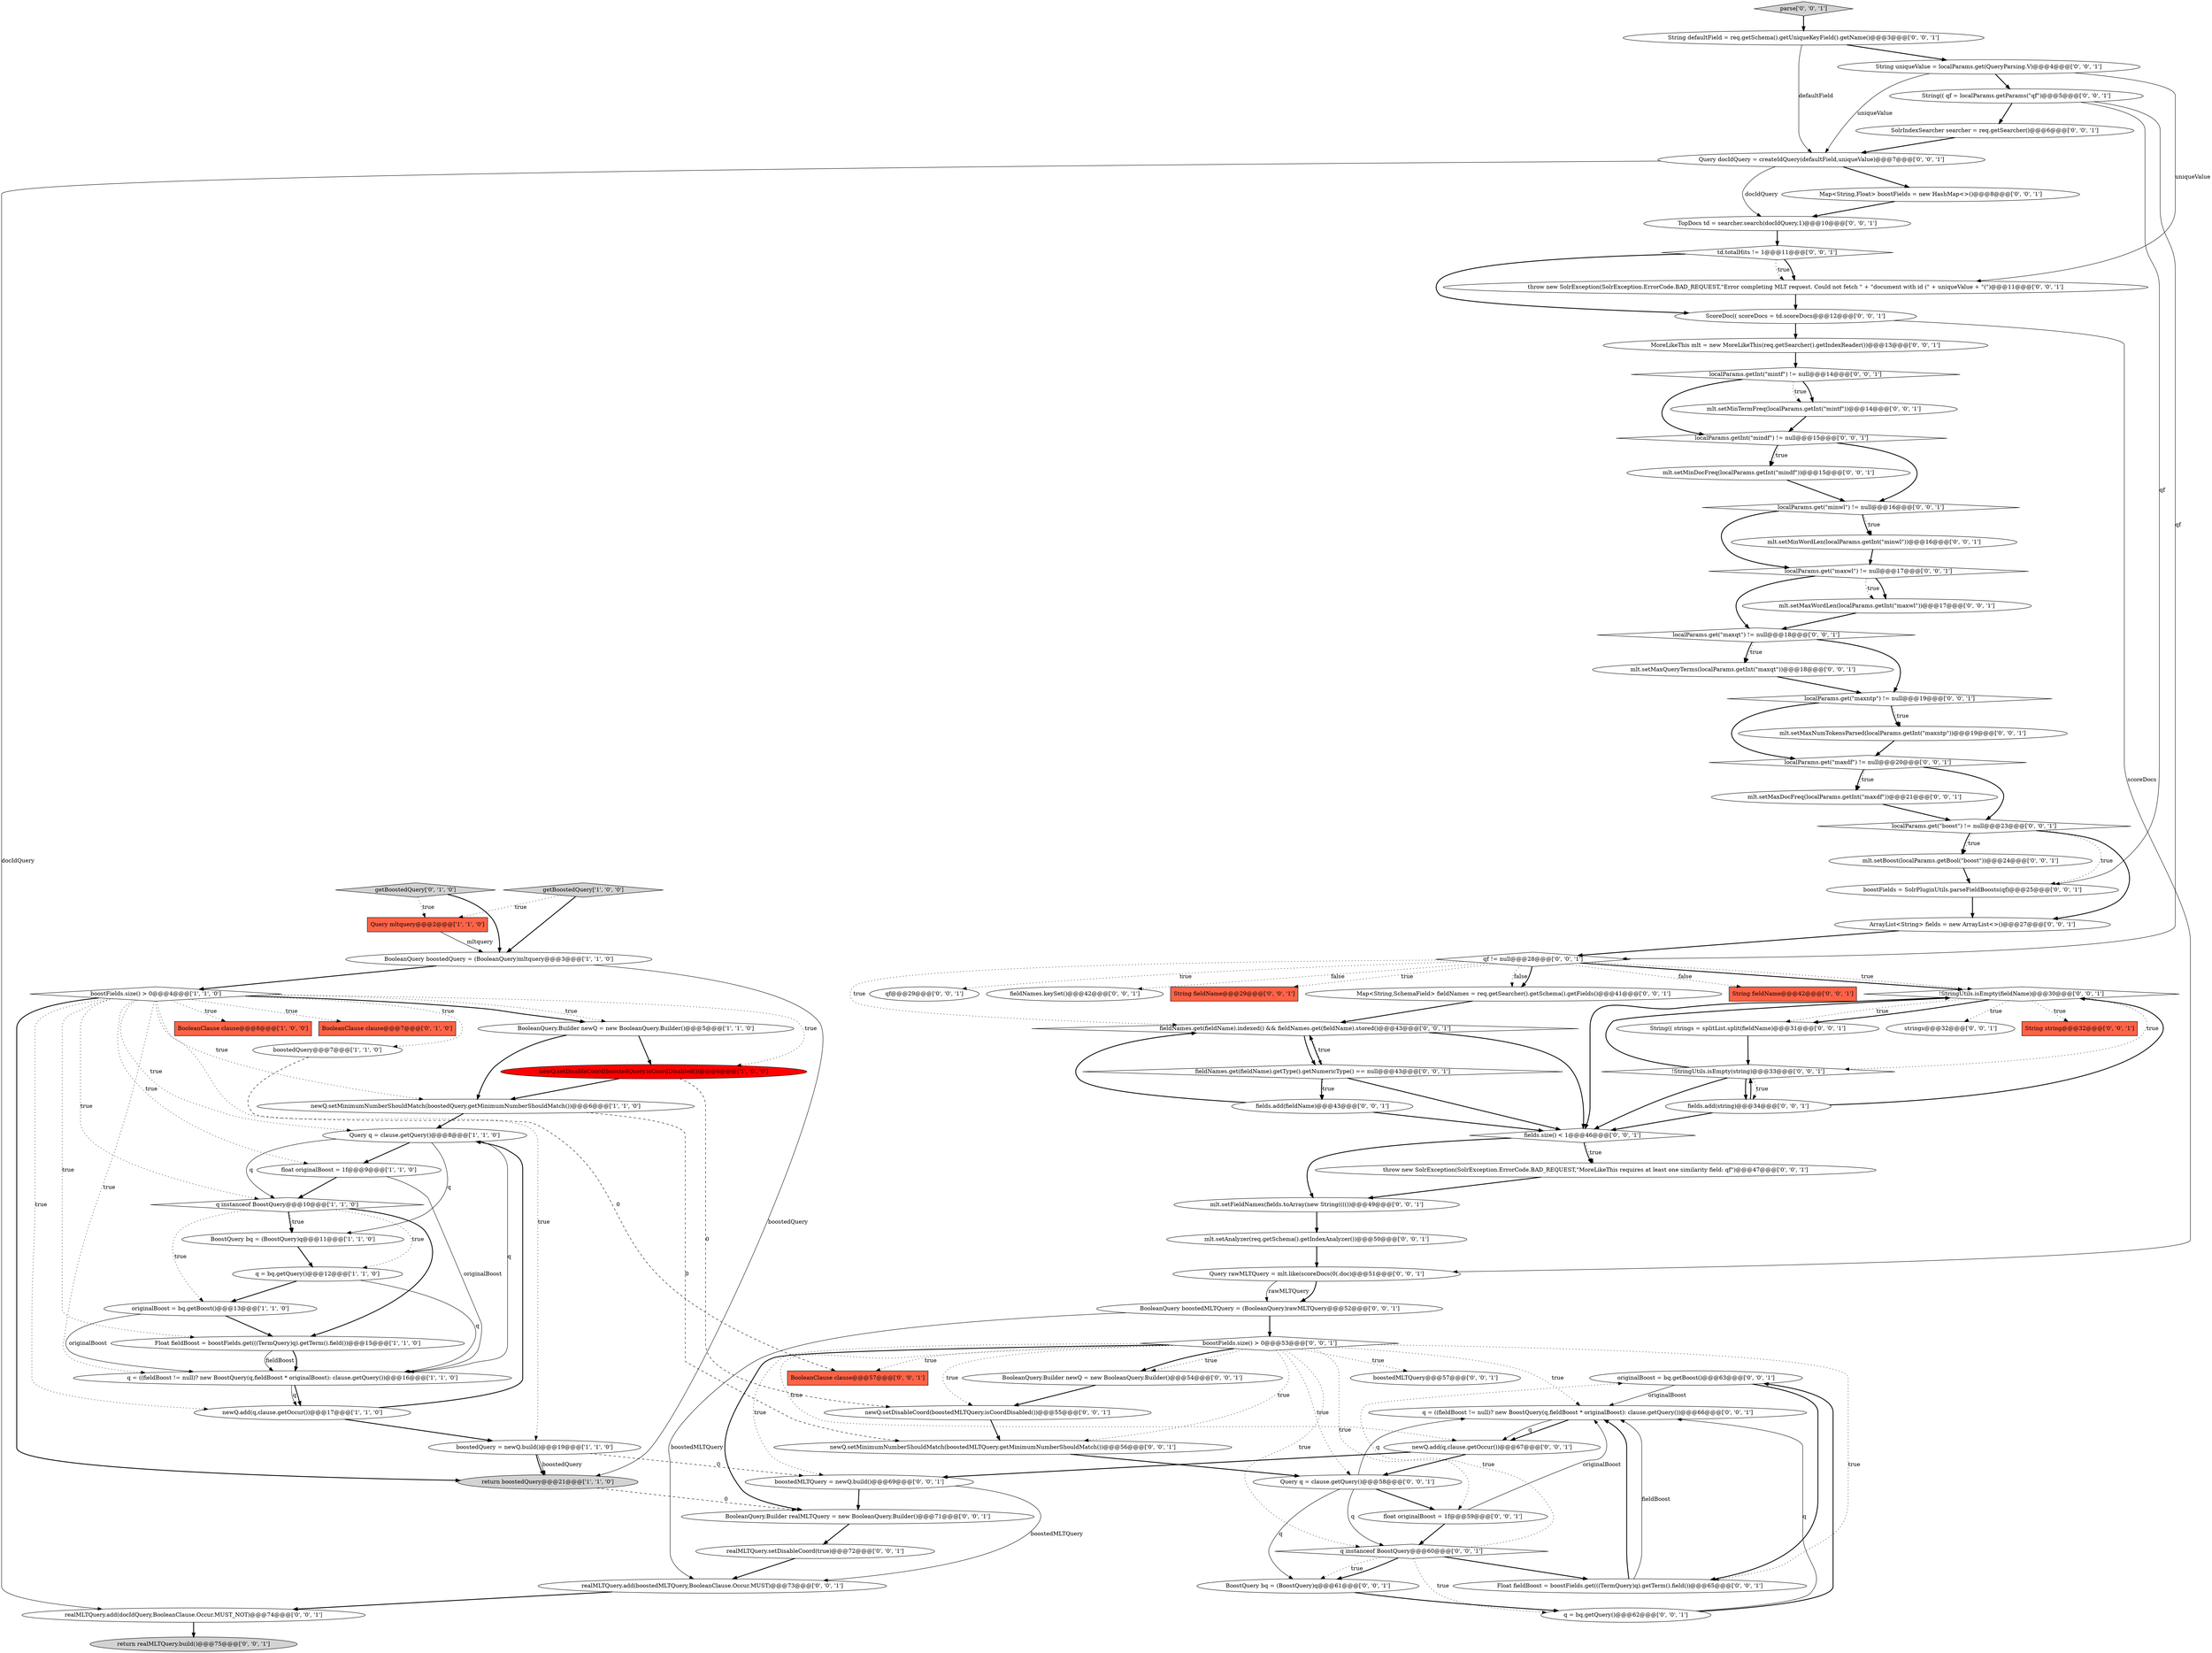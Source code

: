 digraph {
47 [style = filled, label = "originalBoost = bq.getBoost()@@@63@@@['0', '0', '1']", fillcolor = white, shape = ellipse image = "AAA0AAABBB3BBB"];
86 [style = filled, label = "throw new SolrException(SolrException.ErrorCode.BAD_REQUEST,\"Error completing MLT request. Could not fetch \" + \"document with id (\" + uniqueValue + \"(\")@@@11@@@['0', '0', '1']", fillcolor = white, shape = ellipse image = "AAA0AAABBB3BBB"];
33 [style = filled, label = "!StringUtils.isEmpty(fieldName)@@@30@@@['0', '0', '1']", fillcolor = white, shape = diamond image = "AAA0AAABBB3BBB"];
34 [style = filled, label = "fields.add(fieldName)@@@43@@@['0', '0', '1']", fillcolor = white, shape = ellipse image = "AAA0AAABBB3BBB"];
61 [style = filled, label = "float originalBoost = 1f@@@59@@@['0', '0', '1']", fillcolor = white, shape = ellipse image = "AAA0AAABBB3BBB"];
35 [style = filled, label = "parse['0', '0', '1']", fillcolor = lightgray, shape = diamond image = "AAA0AAABBB3BBB"];
44 [style = filled, label = "mlt.setMinDocFreq(localParams.getInt(\"mindf\"))@@@15@@@['0', '0', '1']", fillcolor = white, shape = ellipse image = "AAA0AAABBB3BBB"];
0 [style = filled, label = "Float fieldBoost = boostFields.get(((TermQuery)q).getTerm().field())@@@15@@@['1', '1', '0']", fillcolor = white, shape = ellipse image = "AAA0AAABBB1BBB"];
66 [style = filled, label = "BooleanClause clause@@@57@@@['0', '0', '1']", fillcolor = tomato, shape = box image = "AAA0AAABBB3BBB"];
38 [style = filled, label = "String(( strings = splitList.split(fieldName)@@@31@@@['0', '0', '1']", fillcolor = white, shape = ellipse image = "AAA0AAABBB3BBB"];
78 [style = filled, label = "newQ.setMinimumNumberShouldMatch(boostedMLTQuery.getMinimumNumberShouldMatch())@@@56@@@['0', '0', '1']", fillcolor = white, shape = ellipse image = "AAA0AAABBB3BBB"];
83 [style = filled, label = "fieldNames.get(fieldName).indexed() && fieldNames.get(fieldName).stored()@@@43@@@['0', '0', '1']", fillcolor = white, shape = diamond image = "AAA0AAABBB3BBB"];
50 [style = filled, label = "boostedMLTQuery@@@57@@@['0', '0', '1']", fillcolor = white, shape = ellipse image = "AAA0AAABBB3BBB"];
11 [style = filled, label = "originalBoost = bq.getBoost()@@@13@@@['1', '1', '0']", fillcolor = white, shape = ellipse image = "AAA0AAABBB1BBB"];
23 [style = filled, label = "strings@@@32@@@['0', '0', '1']", fillcolor = white, shape = ellipse image = "AAA0AAABBB3BBB"];
65 [style = filled, label = "fieldNames.get(fieldName).getType().getNumericType() == null@@@43@@@['0', '0', '1']", fillcolor = white, shape = diamond image = "AAA0AAABBB3BBB"];
26 [style = filled, label = "Query rawMLTQuery = mlt.like(scoreDocs(0(.doc)@@@51@@@['0', '0', '1']", fillcolor = white, shape = ellipse image = "AAA0AAABBB3BBB"];
77 [style = filled, label = "BoostQuery bq = (BoostQuery)q@@@61@@@['0', '0', '1']", fillcolor = white, shape = ellipse image = "AAA0AAABBB3BBB"];
72 [style = filled, label = "mlt.setMaxQueryTerms(localParams.getInt(\"maxqt\"))@@@18@@@['0', '0', '1']", fillcolor = white, shape = ellipse image = "AAA0AAABBB3BBB"];
30 [style = filled, label = "localParams.get(\"maxntp\") != null@@@19@@@['0', '0', '1']", fillcolor = white, shape = diamond image = "AAA0AAABBB3BBB"];
87 [style = filled, label = "fields.add(string)@@@34@@@['0', '0', '1']", fillcolor = white, shape = ellipse image = "AAA0AAABBB3BBB"];
1 [style = filled, label = "BooleanClause clause@@@8@@@['1', '0', '0']", fillcolor = tomato, shape = box image = "AAA0AAABBB1BBB"];
91 [style = filled, label = "TopDocs td = searcher.search(docIdQuery,1)@@@10@@@['0', '0', '1']", fillcolor = white, shape = ellipse image = "AAA0AAABBB3BBB"];
16 [style = filled, label = "float originalBoost = 1f@@@9@@@['1', '1', '0']", fillcolor = white, shape = ellipse image = "AAA0AAABBB1BBB"];
71 [style = filled, label = "realMLTQuery.add(docIdQuery,BooleanClause.Occur.MUST_NOT)@@@74@@@['0', '0', '1']", fillcolor = white, shape = ellipse image = "AAA0AAABBB3BBB"];
28 [style = filled, label = "mlt.setAnalyzer(req.getSchema().getIndexAnalyzer())@@@50@@@['0', '0', '1']", fillcolor = white, shape = ellipse image = "AAA0AAABBB3BBB"];
13 [style = filled, label = "boostFields.size() > 0@@@4@@@['1', '1', '0']", fillcolor = white, shape = diamond image = "AAA0AAABBB1BBB"];
90 [style = filled, label = "BooleanQuery.Builder newQ = new BooleanQuery.Builder()@@@54@@@['0', '0', '1']", fillcolor = white, shape = ellipse image = "AAA0AAABBB3BBB"];
54 [style = filled, label = "newQ.add(q,clause.getOccur())@@@67@@@['0', '0', '1']", fillcolor = white, shape = ellipse image = "AAA0AAABBB3BBB"];
85 [style = filled, label = "localParams.get(\"minwl\") != null@@@16@@@['0', '0', '1']", fillcolor = white, shape = diamond image = "AAA0AAABBB3BBB"];
29 [style = filled, label = "boostedMLTQuery = newQ.build()@@@69@@@['0', '0', '1']", fillcolor = white, shape = ellipse image = "AAA0AAABBB3BBB"];
48 [style = filled, label = "String(( qf = localParams.getParams(\"qf\")@@@5@@@['0', '0', '1']", fillcolor = white, shape = ellipse image = "AAA0AAABBB3BBB"];
22 [style = filled, label = "String uniqueValue = localParams.get(QueryParsing.V)@@@4@@@['0', '0', '1']", fillcolor = white, shape = ellipse image = "AAA0AAABBB3BBB"];
92 [style = filled, label = "Query q = clause.getQuery()@@@58@@@['0', '0', '1']", fillcolor = white, shape = ellipse image = "AAA0AAABBB3BBB"];
15 [style = filled, label = "q = ((fieldBoost != null)? new BoostQuery(q,fieldBoost * originalBoost): clause.getQuery())@@@16@@@['1', '1', '0']", fillcolor = white, shape = ellipse image = "AAA0AAABBB1BBB"];
17 [style = filled, label = "newQ.setMinimumNumberShouldMatch(boostedQuery.getMinimumNumberShouldMatch())@@@6@@@['1', '1', '0']", fillcolor = white, shape = ellipse image = "AAA0AAABBB1BBB"];
56 [style = filled, label = "localParams.getInt(\"mintf\") != null@@@14@@@['0', '0', '1']", fillcolor = white, shape = diamond image = "AAA0AAABBB3BBB"];
43 [style = filled, label = "localParams.get(\"boost\") != null@@@23@@@['0', '0', '1']", fillcolor = white, shape = diamond image = "AAA0AAABBB3BBB"];
55 [style = filled, label = "ScoreDoc(( scoreDocs = td.scoreDocs@@@12@@@['0', '0', '1']", fillcolor = white, shape = ellipse image = "AAA0AAABBB3BBB"];
12 [style = filled, label = "Query q = clause.getQuery()@@@8@@@['1', '1', '0']", fillcolor = white, shape = ellipse image = "AAA0AAABBB1BBB"];
63 [style = filled, label = "qf@@@29@@@['0', '0', '1']", fillcolor = white, shape = ellipse image = "AAA0AAABBB3BBB"];
40 [style = filled, label = "td.totalHits != 1@@@11@@@['0', '0', '1']", fillcolor = white, shape = diamond image = "AAA0AAABBB3BBB"];
74 [style = filled, label = "Map<String,Float> boostFields = new HashMap<>()@@@8@@@['0', '0', '1']", fillcolor = white, shape = ellipse image = "AAA0AAABBB3BBB"];
79 [style = filled, label = "mlt.setMinTermFreq(localParams.getInt(\"mintf\"))@@@14@@@['0', '0', '1']", fillcolor = white, shape = ellipse image = "AAA0AAABBB3BBB"];
88 [style = filled, label = "BooleanQuery boostedMLTQuery = (BooleanQuery)rawMLTQuery@@@52@@@['0', '0', '1']", fillcolor = white, shape = ellipse image = "AAA0AAABBB3BBB"];
76 [style = filled, label = "SolrIndexSearcher searcher = req.getSearcher()@@@6@@@['0', '0', '1']", fillcolor = white, shape = ellipse image = "AAA0AAABBB3BBB"];
24 [style = filled, label = "localParams.get(\"maxwl\") != null@@@17@@@['0', '0', '1']", fillcolor = white, shape = diamond image = "AAA0AAABBB3BBB"];
82 [style = filled, label = "String defaultField = req.getSchema().getUniqueKeyField().getName()@@@3@@@['0', '0', '1']", fillcolor = white, shape = ellipse image = "AAA0AAABBB3BBB"];
10 [style = filled, label = "return boostedQuery@@@21@@@['1', '1', '0']", fillcolor = lightgray, shape = ellipse image = "AAA0AAABBB1BBB"];
39 [style = filled, label = "BooleanQuery.Builder realMLTQuery = new BooleanQuery.Builder()@@@71@@@['0', '0', '1']", fillcolor = white, shape = ellipse image = "AAA0AAABBB3BBB"];
37 [style = filled, label = "qf != null@@@28@@@['0', '0', '1']", fillcolor = white, shape = diamond image = "AAA0AAABBB3BBB"];
68 [style = filled, label = "realMLTQuery.add(boostedMLTQuery,BooleanClause.Occur.MUST)@@@73@@@['0', '0', '1']", fillcolor = white, shape = ellipse image = "AAA0AAABBB3BBB"];
3 [style = filled, label = "BooleanQuery boostedQuery = (BooleanQuery)mltquery@@@3@@@['1', '1', '0']", fillcolor = white, shape = ellipse image = "AAA0AAABBB1BBB"];
45 [style = filled, label = "throw new SolrException(SolrException.ErrorCode.BAD_REQUEST,\"MoreLikeThis requires at least one similarity field: qf\")@@@47@@@['0', '0', '1']", fillcolor = white, shape = ellipse image = "AAA0AAABBB3BBB"];
4 [style = filled, label = "newQ.setDisableCoord(boostedQuery.isCoordDisabled())@@@6@@@['1', '0', '0']", fillcolor = red, shape = ellipse image = "AAA1AAABBB1BBB"];
59 [style = filled, label = "q = bq.getQuery()@@@62@@@['0', '0', '1']", fillcolor = white, shape = ellipse image = "AAA0AAABBB3BBB"];
51 [style = filled, label = "q = ((fieldBoost != null)? new BoostQuery(q,fieldBoost * originalBoost): clause.getQuery())@@@66@@@['0', '0', '1']", fillcolor = white, shape = ellipse image = "AAA0AAABBB3BBB"];
84 [style = filled, label = "Float fieldBoost = boostFields.get(((TermQuery)q).getTerm().field())@@@65@@@['0', '0', '1']", fillcolor = white, shape = ellipse image = "AAA0AAABBB3BBB"];
60 [style = filled, label = "fieldNames.keySet()@@@42@@@['0', '0', '1']", fillcolor = white, shape = ellipse image = "AAA0AAABBB3BBB"];
32 [style = filled, label = "MoreLikeThis mlt = new MoreLikeThis(req.getSearcher().getIndexReader())@@@13@@@['0', '0', '1']", fillcolor = white, shape = ellipse image = "AAA0AAABBB3BBB"];
70 [style = filled, label = "mlt.setMaxDocFreq(localParams.getInt(\"maxdf\"))@@@21@@@['0', '0', '1']", fillcolor = white, shape = ellipse image = "AAA0AAABBB3BBB"];
9 [style = filled, label = "BooleanQuery.Builder newQ = new BooleanQuery.Builder()@@@5@@@['1', '1', '0']", fillcolor = white, shape = ellipse image = "AAA0AAABBB1BBB"];
8 [style = filled, label = "q = bq.getQuery()@@@12@@@['1', '1', '0']", fillcolor = white, shape = ellipse image = "AAA0AAABBB1BBB"];
19 [style = filled, label = "getBoostedQuery['1', '0', '0']", fillcolor = lightgray, shape = diamond image = "AAA0AAABBB1BBB"];
53 [style = filled, label = "mlt.setFieldNames(fields.toArray(new String(((())@@@49@@@['0', '0', '1']", fillcolor = white, shape = ellipse image = "AAA0AAABBB3BBB"];
2 [style = filled, label = "BoostQuery bq = (BoostQuery)q@@@11@@@['1', '1', '0']", fillcolor = white, shape = ellipse image = "AAA0AAABBB1BBB"];
58 [style = filled, label = "boostFields.size() > 0@@@53@@@['0', '0', '1']", fillcolor = white, shape = diamond image = "AAA0AAABBB3BBB"];
41 [style = filled, label = "boostFields = SolrPluginUtils.parseFieldBoosts(qf)@@@25@@@['0', '0', '1']", fillcolor = white, shape = ellipse image = "AAA0AAABBB3BBB"];
21 [style = filled, label = "getBoostedQuery['0', '1', '0']", fillcolor = lightgray, shape = diamond image = "AAA0AAABBB2BBB"];
93 [style = filled, label = "Query docIdQuery = createIdQuery(defaultField,uniqueValue)@@@7@@@['0', '0', '1']", fillcolor = white, shape = ellipse image = "AAA0AAABBB3BBB"];
27 [style = filled, label = "realMLTQuery.setDisableCoord(true)@@@72@@@['0', '0', '1']", fillcolor = white, shape = ellipse image = "AAA0AAABBB3BBB"];
14 [style = filled, label = "boostedQuery@@@7@@@['1', '1', '0']", fillcolor = white, shape = ellipse image = "AAA0AAABBB1BBB"];
69 [style = filled, label = "localParams.get(\"maxdf\") != null@@@20@@@['0', '0', '1']", fillcolor = white, shape = diamond image = "AAA0AAABBB3BBB"];
80 [style = filled, label = "String fieldName@@@29@@@['0', '0', '1']", fillcolor = tomato, shape = box image = "AAA0AAABBB3BBB"];
31 [style = filled, label = "return realMLTQuery.build()@@@75@@@['0', '0', '1']", fillcolor = lightgray, shape = ellipse image = "AAA0AAABBB3BBB"];
89 [style = filled, label = "localParams.getInt(\"mindf\") != null@@@15@@@['0', '0', '1']", fillcolor = white, shape = diamond image = "AAA0AAABBB3BBB"];
67 [style = filled, label = "q instanceof BoostQuery@@@60@@@['0', '0', '1']", fillcolor = white, shape = diamond image = "AAA0AAABBB3BBB"];
46 [style = filled, label = "String fieldName@@@42@@@['0', '0', '1']", fillcolor = tomato, shape = box image = "AAA0AAABBB3BBB"];
42 [style = filled, label = "newQ.setDisableCoord(boostedMLTQuery.isCoordDisabled())@@@55@@@['0', '0', '1']", fillcolor = white, shape = ellipse image = "AAA0AAABBB3BBB"];
36 [style = filled, label = "mlt.setBoost(localParams.getBool(\"boost\"))@@@24@@@['0', '0', '1']", fillcolor = white, shape = ellipse image = "AAA0AAABBB3BBB"];
25 [style = filled, label = "mlt.setMaxNumTokensParsed(localParams.getInt(\"maxntp\"))@@@19@@@['0', '0', '1']", fillcolor = white, shape = ellipse image = "AAA0AAABBB3BBB"];
49 [style = filled, label = "String string@@@32@@@['0', '0', '1']", fillcolor = tomato, shape = box image = "AAA0AAABBB3BBB"];
52 [style = filled, label = "ArrayList<String> fields = new ArrayList<>()@@@27@@@['0', '0', '1']", fillcolor = white, shape = ellipse image = "AAA0AAABBB3BBB"];
75 [style = filled, label = "fields.size() < 1@@@46@@@['0', '0', '1']", fillcolor = white, shape = diamond image = "AAA0AAABBB3BBB"];
7 [style = filled, label = "boostedQuery = newQ.build()@@@19@@@['1', '1', '0']", fillcolor = white, shape = ellipse image = "AAA0AAABBB1BBB"];
73 [style = filled, label = "mlt.setMinWordLen(localParams.getInt(\"minwl\"))@@@16@@@['0', '0', '1']", fillcolor = white, shape = ellipse image = "AAA0AAABBB3BBB"];
81 [style = filled, label = "Map<String,SchemaField> fieldNames = req.getSearcher().getSchema().getFields()@@@41@@@['0', '0', '1']", fillcolor = white, shape = ellipse image = "AAA0AAABBB3BBB"];
57 [style = filled, label = "mlt.setMaxWordLen(localParams.getInt(\"maxwl\"))@@@17@@@['0', '0', '1']", fillcolor = white, shape = ellipse image = "AAA0AAABBB3BBB"];
5 [style = filled, label = "newQ.add(q,clause.getOccur())@@@17@@@['1', '1', '0']", fillcolor = white, shape = ellipse image = "AAA0AAABBB1BBB"];
18 [style = filled, label = "Query mltquery@@@2@@@['1', '1', '0']", fillcolor = tomato, shape = box image = "AAA0AAABBB1BBB"];
62 [style = filled, label = "localParams.get(\"maxqt\") != null@@@18@@@['0', '0', '1']", fillcolor = white, shape = diamond image = "AAA0AAABBB3BBB"];
64 [style = filled, label = "!StringUtils.isEmpty(string)@@@33@@@['0', '0', '1']", fillcolor = white, shape = diamond image = "AAA0AAABBB3BBB"];
6 [style = filled, label = "q instanceof BoostQuery@@@10@@@['1', '1', '0']", fillcolor = white, shape = diamond image = "AAA0AAABBB1BBB"];
20 [style = filled, label = "BooleanClause clause@@@7@@@['0', '1', '0']", fillcolor = tomato, shape = box image = "AAA0AAABBB2BBB"];
38->64 [style = bold, label=""];
44->85 [style = bold, label=""];
12->6 [style = solid, label="q"];
57->62 [style = bold, label=""];
81->83 [style = bold, label=""];
21->18 [style = dotted, label="true"];
55->26 [style = solid, label="scoreDocs"];
40->55 [style = bold, label=""];
13->20 [style = dotted, label="true"];
83->75 [style = bold, label=""];
40->86 [style = dotted, label="true"];
24->57 [style = bold, label=""];
58->92 [style = dotted, label="true"];
22->93 [style = solid, label="uniqueValue"];
47->51 [style = solid, label="originalBoost"];
82->22 [style = bold, label=""];
26->88 [style = bold, label=""];
13->5 [style = dotted, label="true"];
3->10 [style = solid, label="boostedQuery"];
58->90 [style = dotted, label="true"];
78->92 [style = bold, label=""];
0->15 [style = bold, label=""];
58->84 [style = dotted, label="true"];
34->75 [style = bold, label=""];
54->29 [style = bold, label=""];
70->43 [style = bold, label=""];
27->68 [style = bold, label=""];
54->92 [style = bold, label=""];
7->10 [style = solid, label="boostedQuery"];
85->73 [style = dotted, label="true"];
26->88 [style = solid, label="rawMLTQuery"];
79->89 [style = bold, label=""];
8->15 [style = solid, label="q"];
37->63 [style = dotted, label="true"];
56->89 [style = bold, label=""];
58->78 [style = dotted, label="true"];
58->51 [style = dotted, label="true"];
13->15 [style = dotted, label="true"];
64->33 [style = bold, label=""];
6->11 [style = dotted, label="true"];
24->57 [style = dotted, label="true"];
85->24 [style = bold, label=""];
37->33 [style = bold, label=""];
8->11 [style = bold, label=""];
77->59 [style = bold, label=""];
19->3 [style = bold, label=""];
56->79 [style = bold, label=""];
88->68 [style = solid, label="boostedMLTQuery"];
37->80 [style = dotted, label="true"];
13->4 [style = dotted, label="true"];
35->82 [style = bold, label=""];
21->3 [style = bold, label=""];
29->68 [style = solid, label="boostedMLTQuery"];
13->9 [style = dotted, label="true"];
67->77 [style = dotted, label="true"];
13->6 [style = dotted, label="true"];
32->56 [style = bold, label=""];
13->17 [style = dotted, label="true"];
30->69 [style = bold, label=""];
42->78 [style = bold, label=""];
12->2 [style = solid, label="q"];
36->41 [style = bold, label=""];
0->15 [style = solid, label="fieldBoost"];
48->37 [style = solid, label="qf"];
40->86 [style = bold, label=""];
51->54 [style = bold, label=""];
29->39 [style = bold, label=""];
58->54 [style = dotted, label="true"];
62->30 [style = bold, label=""];
16->6 [style = bold, label=""];
52->37 [style = bold, label=""];
89->85 [style = bold, label=""];
87->64 [style = bold, label=""];
65->75 [style = bold, label=""];
65->83 [style = bold, label=""];
9->17 [style = bold, label=""];
67->84 [style = bold, label=""];
13->7 [style = dotted, label="true"];
37->46 [style = dotted, label="false"];
67->47 [style = dotted, label="true"];
75->45 [style = bold, label=""];
86->55 [style = bold, label=""];
64->75 [style = bold, label=""];
37->83 [style = dotted, label="true"];
85->73 [style = bold, label=""];
6->2 [style = bold, label=""];
58->39 [style = bold, label=""];
67->59 [style = dotted, label="true"];
89->44 [style = dotted, label="true"];
82->93 [style = solid, label="defaultField"];
47->84 [style = bold, label=""];
37->81 [style = dotted, label="false"];
13->0 [style = dotted, label="true"];
37->60 [style = dotted, label="false"];
34->83 [style = bold, label=""];
88->58 [style = bold, label=""];
72->30 [style = bold, label=""];
5->7 [style = bold, label=""];
92->61 [style = bold, label=""];
33->38 [style = dotted, label="true"];
55->32 [style = bold, label=""];
15->5 [style = solid, label="q"];
59->51 [style = solid, label="q"];
69->43 [style = bold, label=""];
13->10 [style = bold, label=""];
13->16 [style = dotted, label="true"];
33->64 [style = dotted, label="true"];
67->77 [style = bold, label=""];
71->31 [style = bold, label=""];
4->17 [style = bold, label=""];
10->39 [style = dashed, label="0"];
22->48 [style = bold, label=""];
75->45 [style = dotted, label="true"];
93->91 [style = solid, label="docIdQuery"];
14->66 [style = dashed, label="0"];
92->67 [style = solid, label="q"];
92->51 [style = solid, label="q"];
43->36 [style = bold, label=""];
19->18 [style = dotted, label="true"];
17->78 [style = dashed, label="0"];
48->76 [style = bold, label=""];
28->26 [style = bold, label=""];
45->53 [style = bold, label=""];
33->49 [style = dotted, label="true"];
69->70 [style = dotted, label="true"];
58->66 [style = dotted, label="true"];
56->79 [style = dotted, label="true"];
84->51 [style = solid, label="fieldBoost"];
59->47 [style = bold, label=""];
17->12 [style = bold, label=""];
61->51 [style = solid, label="originalBoost"];
93->74 [style = bold, label=""];
6->2 [style = dotted, label="true"];
65->34 [style = dotted, label="true"];
30->25 [style = dotted, label="true"];
6->8 [style = dotted, label="true"];
87->33 [style = bold, label=""];
93->71 [style = solid, label="docIdQuery"];
58->42 [style = dotted, label="true"];
89->44 [style = bold, label=""];
13->9 [style = bold, label=""];
58->90 [style = bold, label=""];
11->15 [style = solid, label="originalBoost"];
58->61 [style = dotted, label="true"];
91->40 [style = bold, label=""];
13->14 [style = dotted, label="true"];
43->36 [style = dotted, label="true"];
53->28 [style = bold, label=""];
74->91 [style = bold, label=""];
61->67 [style = bold, label=""];
58->29 [style = dotted, label="true"];
22->86 [style = solid, label="uniqueValue"];
90->42 [style = bold, label=""];
37->81 [style = bold, label=""];
37->33 [style = dotted, label="true"];
92->77 [style = solid, label="q"];
16->15 [style = solid, label="originalBoost"];
7->10 [style = bold, label=""];
13->12 [style = dotted, label="true"];
48->41 [style = solid, label="qf"];
65->34 [style = bold, label=""];
9->4 [style = bold, label=""];
83->65 [style = dotted, label="true"];
12->15 [style = solid, label="q"];
73->24 [style = bold, label=""];
30->25 [style = bold, label=""];
84->51 [style = bold, label=""];
51->54 [style = solid, label="q"];
6->0 [style = bold, label=""];
12->16 [style = bold, label=""];
43->52 [style = bold, label=""];
39->27 [style = bold, label=""];
87->75 [style = bold, label=""];
15->5 [style = bold, label=""];
41->52 [style = bold, label=""];
33->75 [style = bold, label=""];
25->69 [style = bold, label=""];
83->65 [style = bold, label=""];
18->3 [style = solid, label="mltquery"];
11->0 [style = bold, label=""];
13->1 [style = dotted, label="true"];
33->23 [style = dotted, label="true"];
5->12 [style = bold, label=""];
64->87 [style = bold, label=""];
62->72 [style = dotted, label="true"];
58->50 [style = dotted, label="true"];
68->71 [style = bold, label=""];
62->72 [style = bold, label=""];
4->42 [style = dashed, label="0"];
3->13 [style = bold, label=""];
43->41 [style = dotted, label="true"];
33->38 [style = bold, label=""];
7->29 [style = dashed, label="0"];
24->62 [style = bold, label=""];
69->70 [style = bold, label=""];
75->53 [style = bold, label=""];
76->93 [style = bold, label=""];
64->87 [style = dotted, label="true"];
2->8 [style = bold, label=""];
58->67 [style = dotted, label="true"];
}
